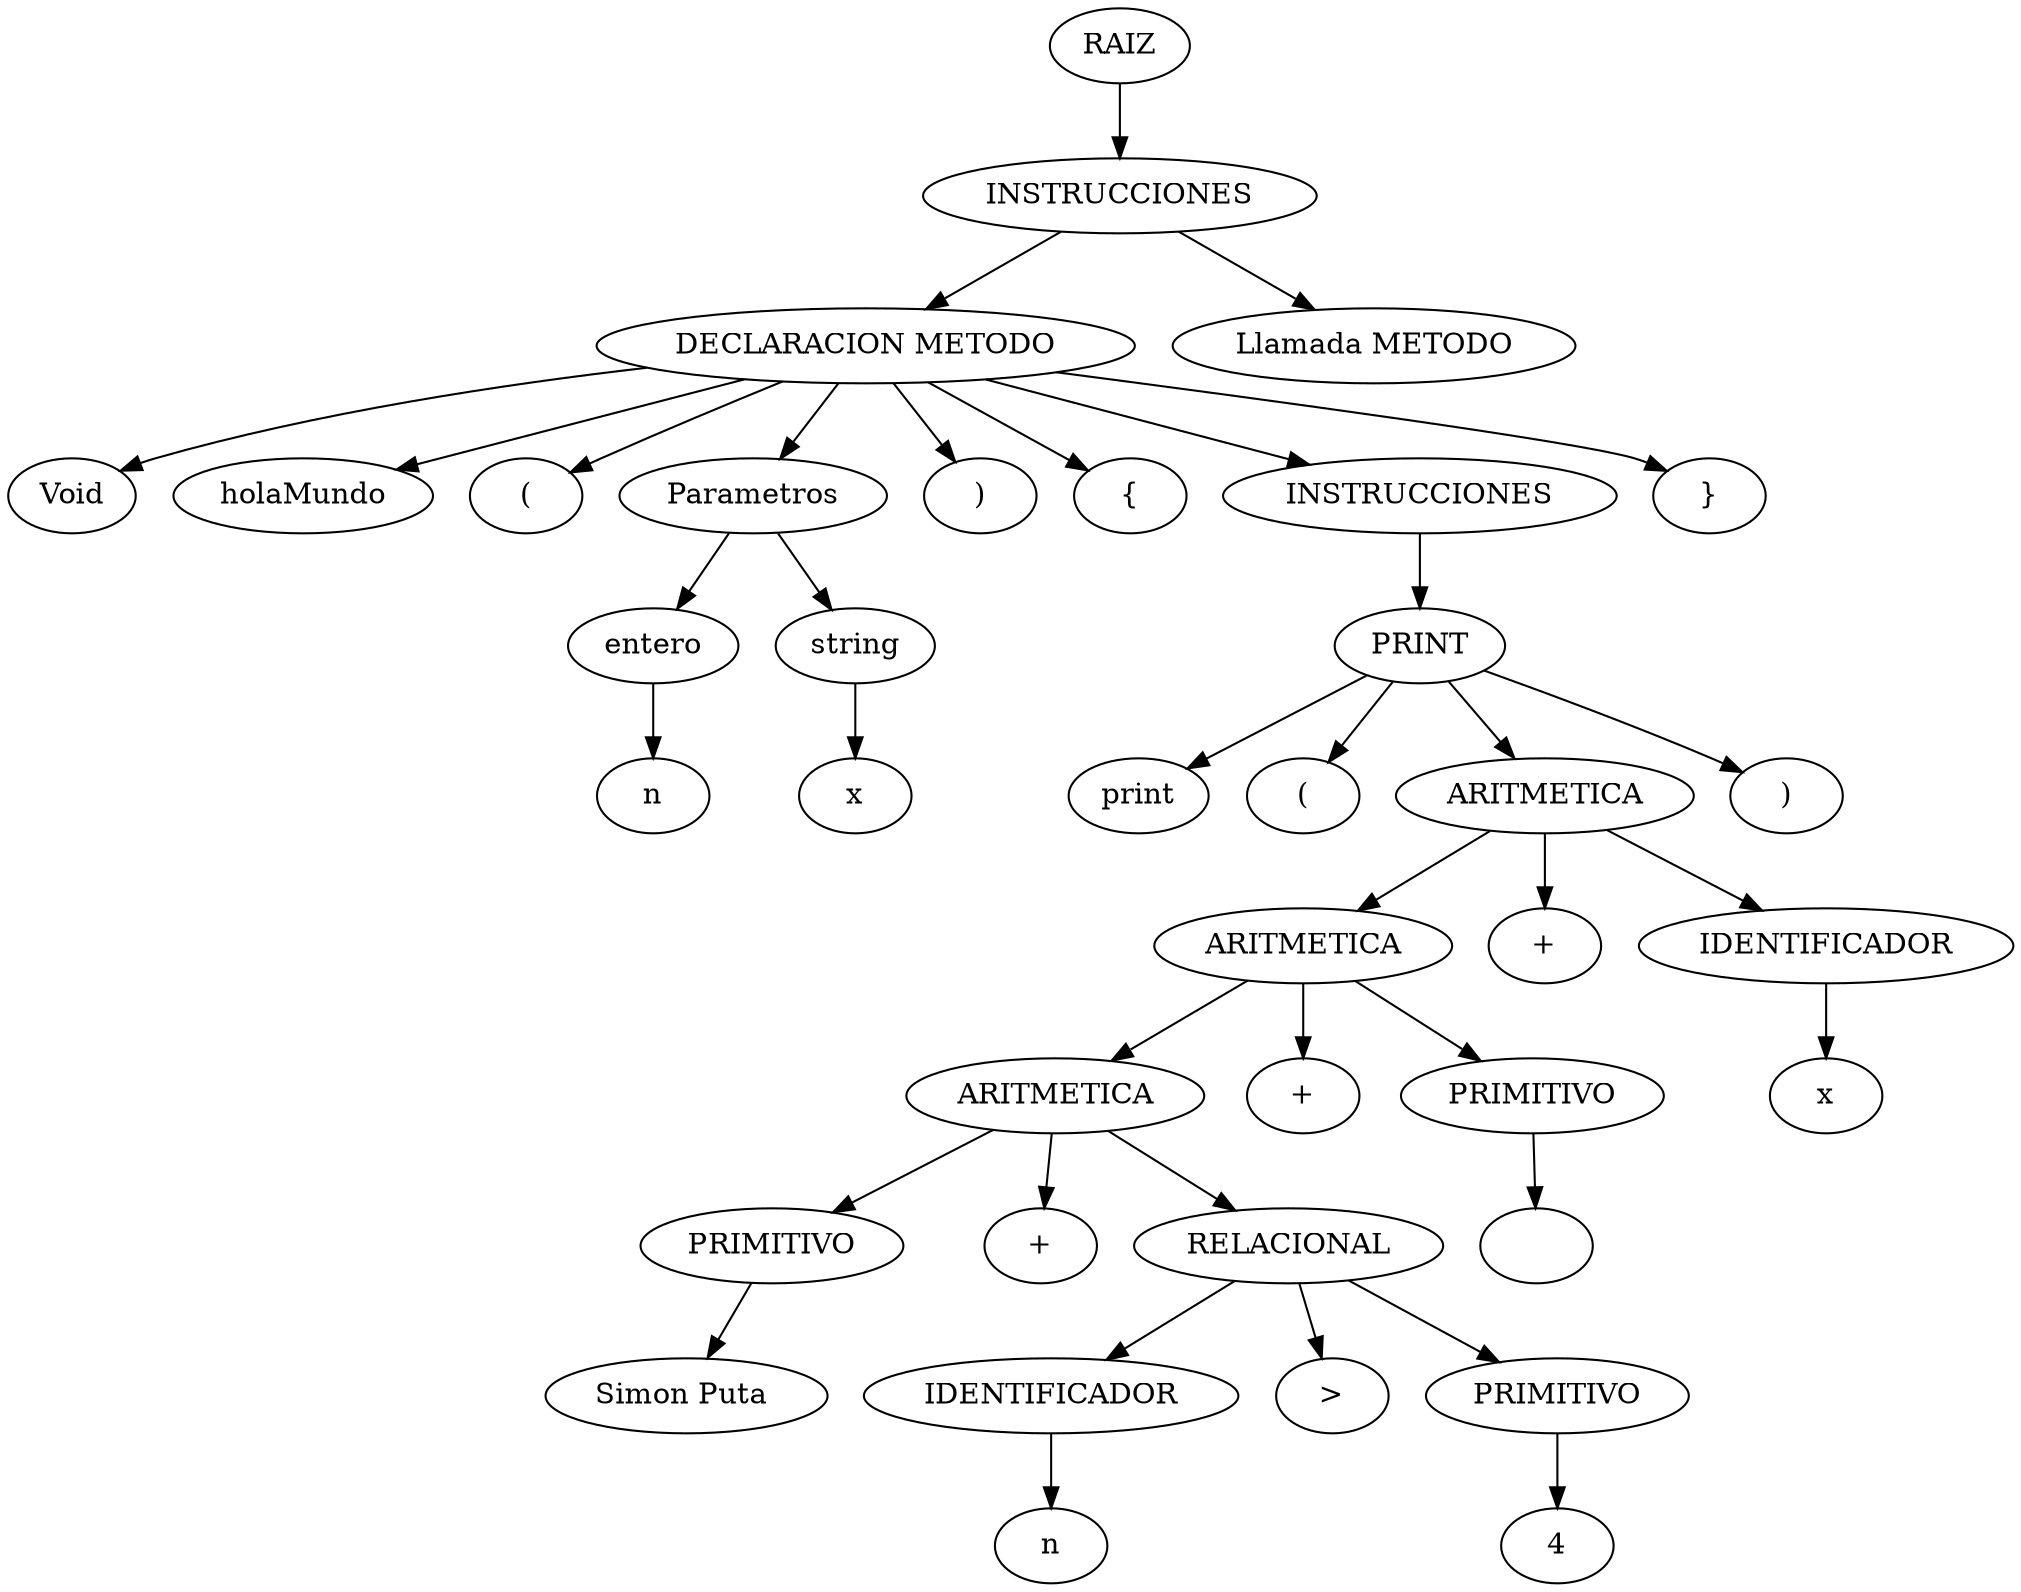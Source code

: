 digraph {
n0[label="RAIZ"];
n1[label="INSTRUCCIONES"];
n0->n1;
n2[label="DECLARACION METODO"];
n1->n2;
n3[label="Void"];
n2->n3;
n4[label="holaMundo"];
n2->n4;
n5[label="("];
n2->n5;
n6[label="Parametros"];
n2->n6;
n7[label="entero"];
n6->n7;
n8[label="n"];
n7->n8;
n9[label="string"];
n6->n9;
n10[label="x"];
n9->n10;
n11[label=")"];
n2->n11;
n12[label="{"];
n2->n12;
n13[label="INSTRUCCIONES"];
n2->n13;
n14[label="PRINT"];
n13->n14;
n15[label="print"];
n14->n15;
n16[label="("];
n14->n16;
n17[label="ARITMETICA"];
n14->n17;
n18[label="ARITMETICA"];
n17->n18;
n19[label="ARITMETICA"];
n18->n19;
n20[label="PRIMITIVO"];
n19->n20;
n21[label="Simon Puta "];
n20->n21;
n22[label="+"];
n19->n22;
n23[label="RELACIONAL"];
n19->n23;
n24[label="IDENTIFICADOR"];
n23->n24;
n25[label="n"];
n24->n25;
n26[label=">"];
n23->n26;
n27[label="PRIMITIVO"];
n23->n27;
n28[label="4"];
n27->n28;
n29[label="+"];
n18->n29;
n30[label="PRIMITIVO"];
n18->n30;
n31[label=" "];
n30->n31;
n32[label="+"];
n17->n32;
n33[label="IDENTIFICADOR"];
n17->n33;
n34[label="x"];
n33->n34;
n35[label=")"];
n14->n35;
n36[label="}"];
n2->n36;
n37[label="Llamada METODO"];
n1->n37;
}